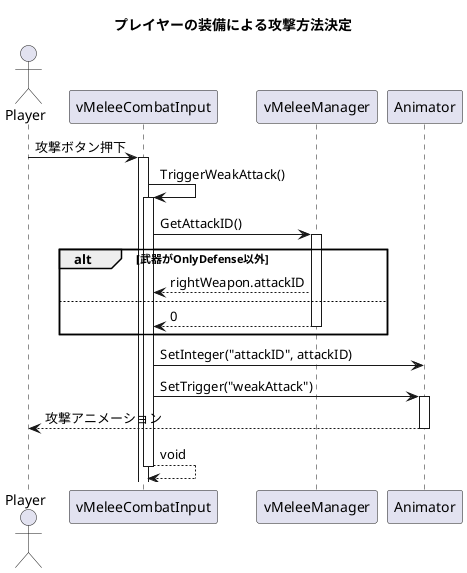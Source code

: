 @startuml invector_attack_logic
title プレイヤーの装備による攻撃方法決定

actor Player
participant vMeleeCombatInput
participant vMeleeManager
participant Animator

Player -> vMeleeCombatInput++ : 攻撃ボタン押下
vMeleeCombatInput -> vMeleeCombatInput++ : TriggerWeakAttack()
vMeleeCombatInput -> vMeleeManager++ : GetAttackID()

alt 武器がOnlyDefense以外
    vMeleeManager --> vMeleeCombatInput : rightWeapon.attackID
else
    return 0
end
vMeleeCombatInput -> Animator : SetInteger("attackID", attackID)
vMeleeCombatInput -> Animator++ : SetTrigger("weakAttack")
Animator --> Player-- : 攻撃アニメーション
return void

@enduml